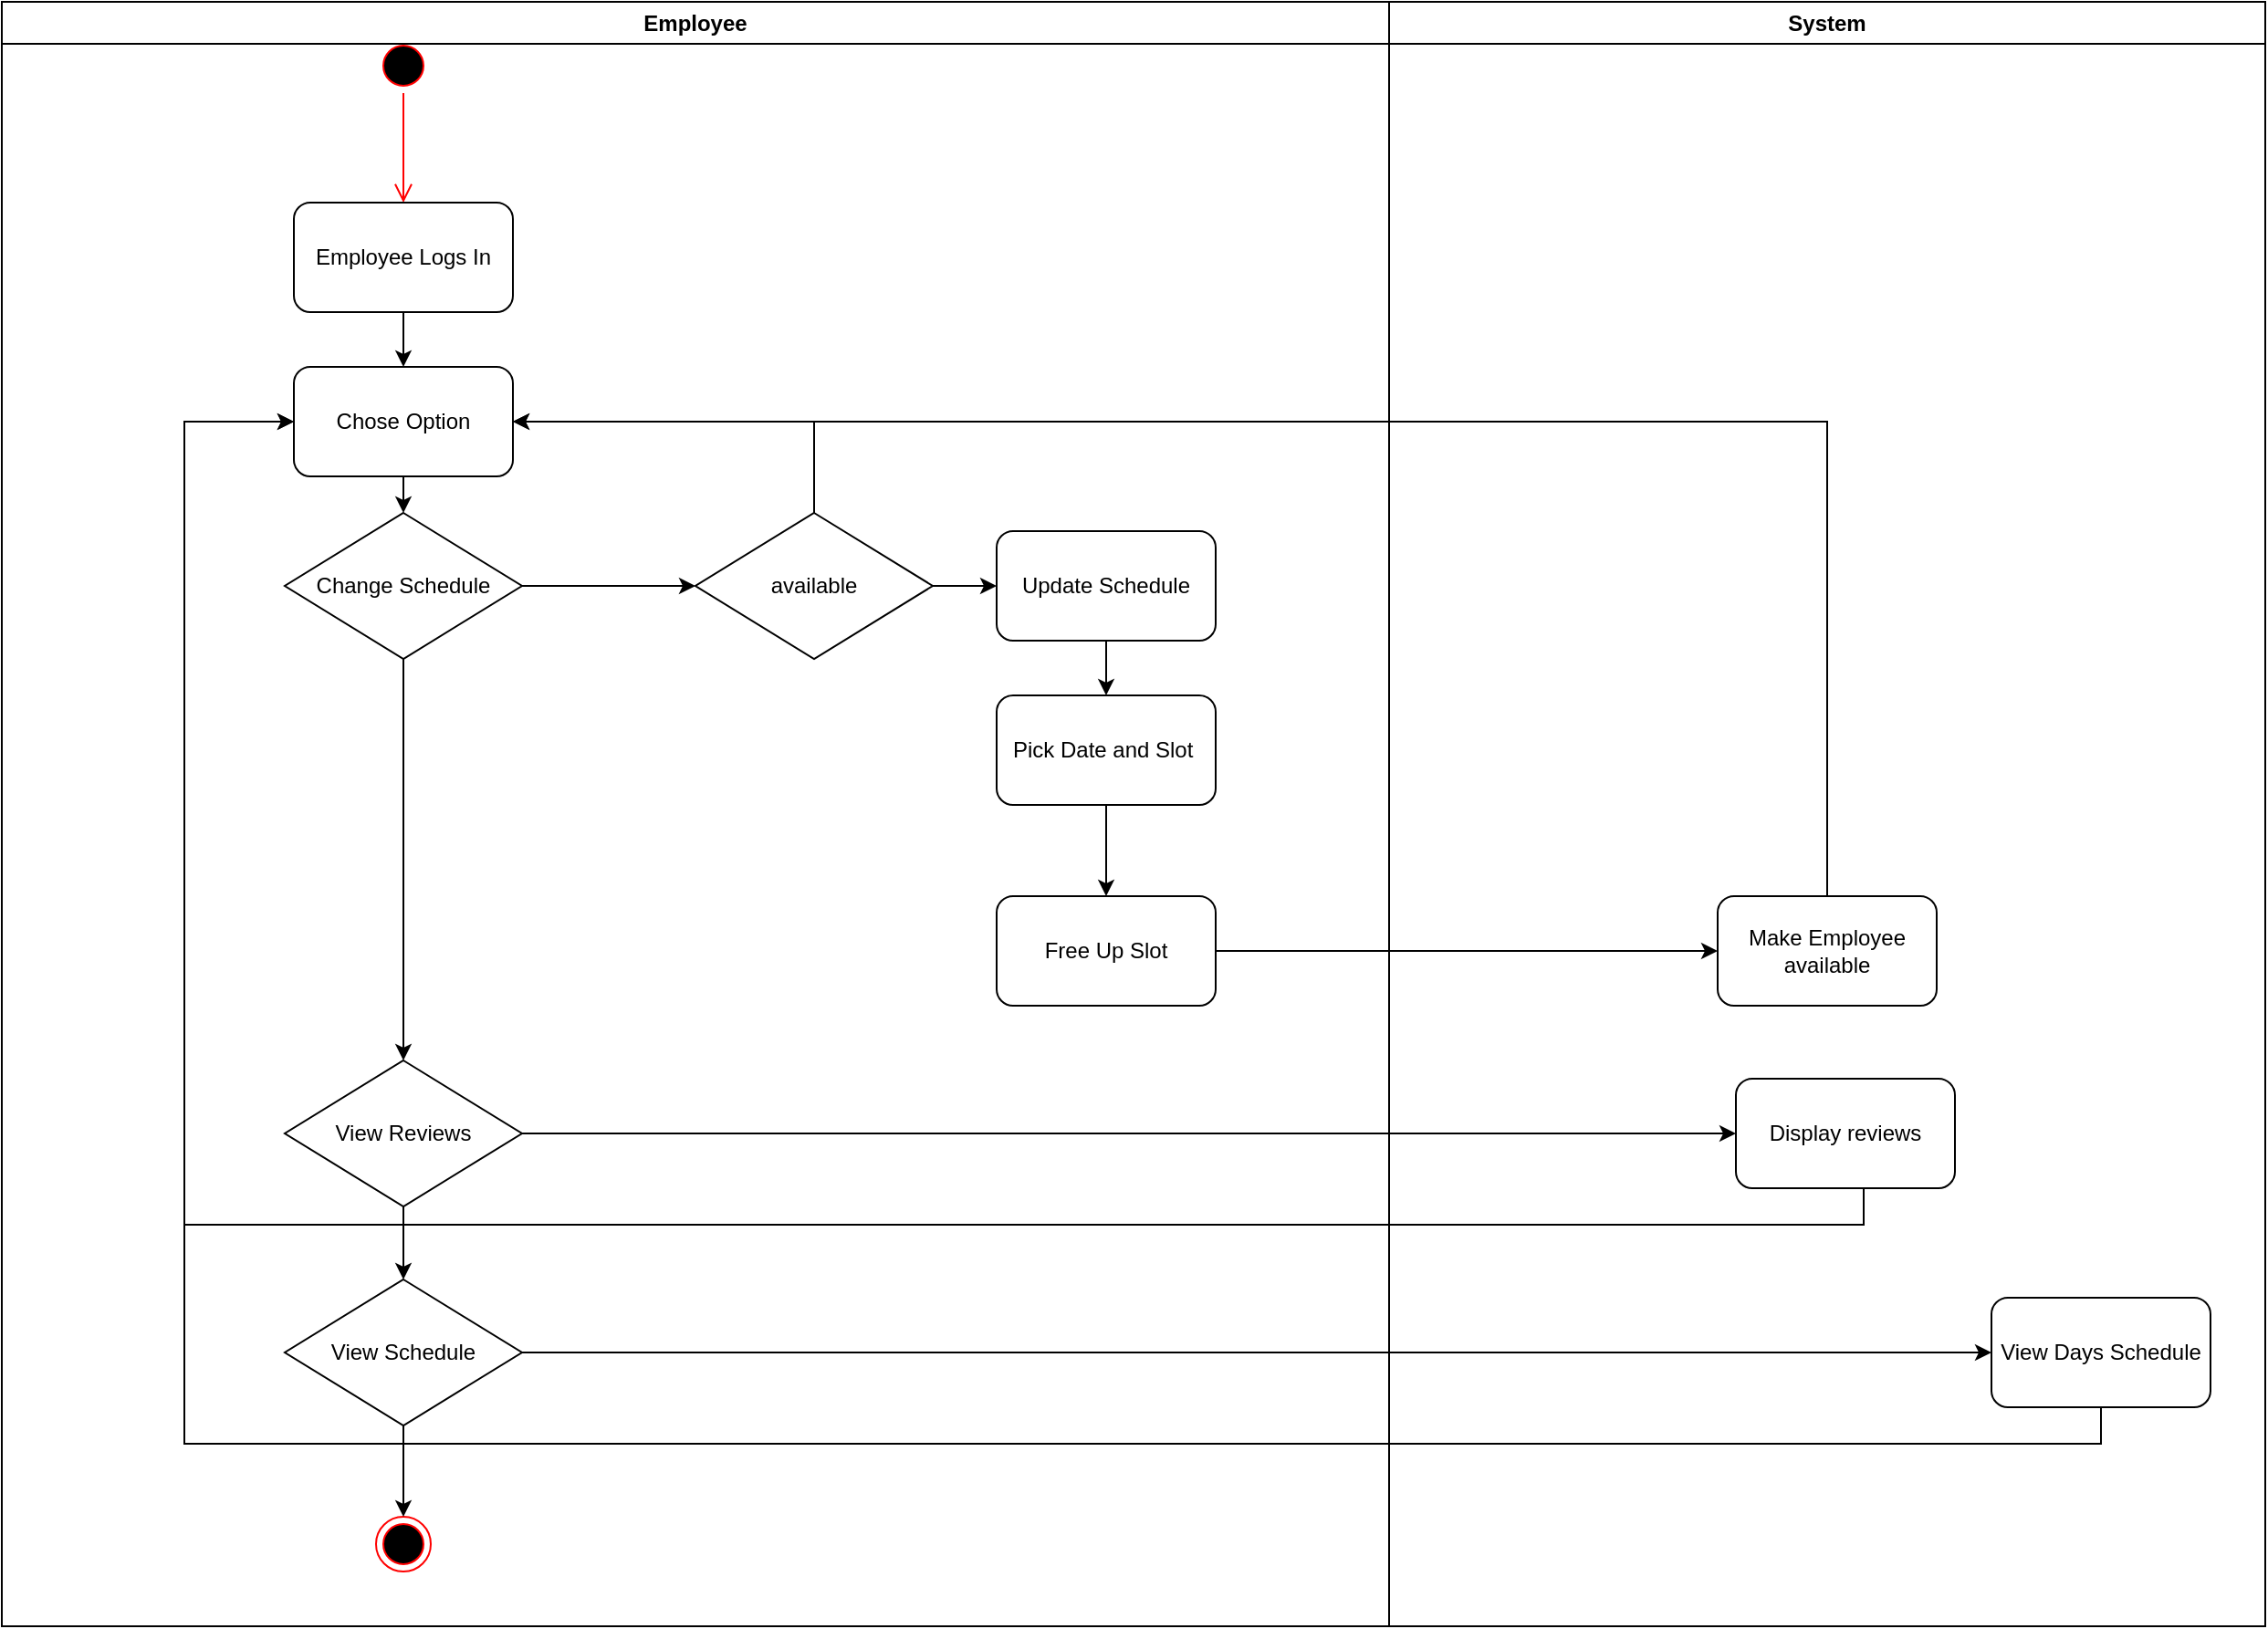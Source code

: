 <mxfile version="21.6.8" type="device">
  <diagram name="Page-1" id="S37iniYXUy1BviH34kEm">
    <mxGraphModel dx="1885" dy="1087" grid="1" gridSize="10" guides="1" tooltips="1" connect="1" arrows="1" fold="1" page="1" pageScale="1" pageWidth="1600" pageHeight="900" math="0" shadow="0">
      <root>
        <mxCell id="0" />
        <mxCell id="1" parent="0" />
        <mxCell id="lhG8N8zYgyRROEg8lGwg-1" value="" style="ellipse;html=1;shape=startState;fillColor=#000000;strokeColor=#ff0000;" vertex="1" parent="1">
          <mxGeometry x="245" y="20" width="30" height="30" as="geometry" />
        </mxCell>
        <mxCell id="lhG8N8zYgyRROEg8lGwg-2" value="" style="edgeStyle=orthogonalEdgeStyle;html=1;verticalAlign=bottom;endArrow=open;endSize=8;strokeColor=#ff0000;rounded=0;" edge="1" source="lhG8N8zYgyRROEg8lGwg-1" parent="1">
          <mxGeometry relative="1" as="geometry">
            <mxPoint x="260" y="110" as="targetPoint" />
          </mxGeometry>
        </mxCell>
        <mxCell id="lhG8N8zYgyRROEg8lGwg-3" value="" style="ellipse;html=1;shape=endState;fillColor=#000000;strokeColor=#ff0000;" vertex="1" parent="1">
          <mxGeometry x="245" y="830" width="30" height="30" as="geometry" />
        </mxCell>
        <mxCell id="lhG8N8zYgyRROEg8lGwg-23" value="" style="edgeStyle=orthogonalEdgeStyle;rounded=0;orthogonalLoop=1;jettySize=auto;html=1;" edge="1" parent="1" source="lhG8N8zYgyRROEg8lGwg-4" target="lhG8N8zYgyRROEg8lGwg-22">
          <mxGeometry relative="1" as="geometry" />
        </mxCell>
        <mxCell id="lhG8N8zYgyRROEg8lGwg-4" value="Employee Logs In" style="rounded=1;whiteSpace=wrap;html=1;" vertex="1" parent="1">
          <mxGeometry x="200" y="110" width="120" height="60" as="geometry" />
        </mxCell>
        <mxCell id="lhG8N8zYgyRROEg8lGwg-43" style="edgeStyle=orthogonalEdgeStyle;rounded=0;orthogonalLoop=1;jettySize=auto;html=1;exitX=0.5;exitY=1;exitDx=0;exitDy=0;entryX=0;entryY=0.5;entryDx=0;entryDy=0;" edge="1" parent="1" source="lhG8N8zYgyRROEg8lGwg-5" target="lhG8N8zYgyRROEg8lGwg-22">
          <mxGeometry relative="1" as="geometry">
            <Array as="points">
              <mxPoint x="1190" y="790" />
              <mxPoint x="140" y="790" />
              <mxPoint x="140" y="230" />
            </Array>
          </mxGeometry>
        </mxCell>
        <mxCell id="lhG8N8zYgyRROEg8lGwg-5" value="View Days Schedule" style="rounded=1;whiteSpace=wrap;html=1;" vertex="1" parent="1">
          <mxGeometry x="1130" y="710" width="120" height="60" as="geometry" />
        </mxCell>
        <mxCell id="lhG8N8zYgyRROEg8lGwg-12" value="" style="edgeStyle=orthogonalEdgeStyle;rounded=0;orthogonalLoop=1;jettySize=auto;html=1;" edge="1" parent="1" source="lhG8N8zYgyRROEg8lGwg-9" target="lhG8N8zYgyRROEg8lGwg-11">
          <mxGeometry relative="1" as="geometry" />
        </mxCell>
        <mxCell id="lhG8N8zYgyRROEg8lGwg-9" value="Update Schedule" style="rounded=1;whiteSpace=wrap;html=1;" vertex="1" parent="1">
          <mxGeometry x="585" y="290" width="120" height="60" as="geometry" />
        </mxCell>
        <mxCell id="lhG8N8zYgyRROEg8lGwg-37" style="edgeStyle=orthogonalEdgeStyle;rounded=0;orthogonalLoop=1;jettySize=auto;html=1;exitX=1;exitY=0.5;exitDx=0;exitDy=0;" edge="1" parent="1" source="lhG8N8zYgyRROEg8lGwg-10" target="lhG8N8zYgyRROEg8lGwg-9">
          <mxGeometry relative="1" as="geometry" />
        </mxCell>
        <mxCell id="lhG8N8zYgyRROEg8lGwg-39" style="edgeStyle=orthogonalEdgeStyle;rounded=0;orthogonalLoop=1;jettySize=auto;html=1;exitX=0.5;exitY=0;exitDx=0;exitDy=0;entryX=1;entryY=0.5;entryDx=0;entryDy=0;" edge="1" parent="1" source="lhG8N8zYgyRROEg8lGwg-10" target="lhG8N8zYgyRROEg8lGwg-22">
          <mxGeometry relative="1" as="geometry" />
        </mxCell>
        <mxCell id="lhG8N8zYgyRROEg8lGwg-10" value="available" style="rhombus;whiteSpace=wrap;html=1;" vertex="1" parent="1">
          <mxGeometry x="420" y="280" width="130" height="80" as="geometry" />
        </mxCell>
        <mxCell id="lhG8N8zYgyRROEg8lGwg-38" style="edgeStyle=orthogonalEdgeStyle;rounded=0;orthogonalLoop=1;jettySize=auto;html=1;exitX=0.5;exitY=1;exitDx=0;exitDy=0;entryX=0.5;entryY=0;entryDx=0;entryDy=0;" edge="1" parent="1" source="lhG8N8zYgyRROEg8lGwg-11" target="lhG8N8zYgyRROEg8lGwg-16">
          <mxGeometry relative="1" as="geometry" />
        </mxCell>
        <mxCell id="lhG8N8zYgyRROEg8lGwg-11" value="Pick Date and Slot&amp;nbsp;" style="rounded=1;whiteSpace=wrap;html=1;" vertex="1" parent="1">
          <mxGeometry x="585" y="380" width="120" height="60" as="geometry" />
        </mxCell>
        <mxCell id="lhG8N8zYgyRROEg8lGwg-45" style="edgeStyle=orthogonalEdgeStyle;rounded=0;orthogonalLoop=1;jettySize=auto;html=1;exitX=0.5;exitY=0;exitDx=0;exitDy=0;entryX=1;entryY=0.5;entryDx=0;entryDy=0;" edge="1" parent="1" source="lhG8N8zYgyRROEg8lGwg-15" target="lhG8N8zYgyRROEg8lGwg-22">
          <mxGeometry relative="1" as="geometry" />
        </mxCell>
        <mxCell id="lhG8N8zYgyRROEg8lGwg-15" value="Make Employee available" style="rounded=1;whiteSpace=wrap;html=1;" vertex="1" parent="1">
          <mxGeometry x="980" y="490" width="120" height="60" as="geometry" />
        </mxCell>
        <mxCell id="lhG8N8zYgyRROEg8lGwg-35" style="edgeStyle=orthogonalEdgeStyle;rounded=0;orthogonalLoop=1;jettySize=auto;html=1;exitX=1;exitY=0.5;exitDx=0;exitDy=0;entryX=0;entryY=0.5;entryDx=0;entryDy=0;" edge="1" parent="1" source="lhG8N8zYgyRROEg8lGwg-16" target="lhG8N8zYgyRROEg8lGwg-15">
          <mxGeometry relative="1" as="geometry" />
        </mxCell>
        <mxCell id="lhG8N8zYgyRROEg8lGwg-16" value="Free Up Slot" style="rounded=1;whiteSpace=wrap;html=1;" vertex="1" parent="1">
          <mxGeometry x="585" y="490" width="120" height="60" as="geometry" />
        </mxCell>
        <mxCell id="lhG8N8zYgyRROEg8lGwg-25" style="edgeStyle=orthogonalEdgeStyle;rounded=0;orthogonalLoop=1;jettySize=auto;html=1;exitX=0.5;exitY=1;exitDx=0;exitDy=0;entryX=0.5;entryY=0;entryDx=0;entryDy=0;" edge="1" parent="1" source="lhG8N8zYgyRROEg8lGwg-22" target="lhG8N8zYgyRROEg8lGwg-24">
          <mxGeometry relative="1" as="geometry" />
        </mxCell>
        <mxCell id="lhG8N8zYgyRROEg8lGwg-22" value="Chose Option" style="rounded=1;whiteSpace=wrap;html=1;" vertex="1" parent="1">
          <mxGeometry x="200" y="200" width="120" height="60" as="geometry" />
        </mxCell>
        <mxCell id="lhG8N8zYgyRROEg8lGwg-30" value="" style="edgeStyle=orthogonalEdgeStyle;rounded=0;orthogonalLoop=1;jettySize=auto;html=1;" edge="1" parent="1" source="lhG8N8zYgyRROEg8lGwg-24" target="lhG8N8zYgyRROEg8lGwg-29">
          <mxGeometry relative="1" as="geometry" />
        </mxCell>
        <mxCell id="lhG8N8zYgyRROEg8lGwg-36" style="edgeStyle=orthogonalEdgeStyle;rounded=0;orthogonalLoop=1;jettySize=auto;html=1;exitX=1;exitY=0.5;exitDx=0;exitDy=0;entryX=0;entryY=0.5;entryDx=0;entryDy=0;" edge="1" parent="1" source="lhG8N8zYgyRROEg8lGwg-24" target="lhG8N8zYgyRROEg8lGwg-10">
          <mxGeometry relative="1" as="geometry" />
        </mxCell>
        <mxCell id="lhG8N8zYgyRROEg8lGwg-24" value="Change Schedule" style="rhombus;whiteSpace=wrap;html=1;" vertex="1" parent="1">
          <mxGeometry x="195" y="280" width="130" height="80" as="geometry" />
        </mxCell>
        <mxCell id="lhG8N8zYgyRROEg8lGwg-31" style="edgeStyle=orthogonalEdgeStyle;rounded=0;orthogonalLoop=1;jettySize=auto;html=1;entryX=0;entryY=0.5;entryDx=0;entryDy=0;" edge="1" parent="1" source="lhG8N8zYgyRROEg8lGwg-29" target="lhG8N8zYgyRROEg8lGwg-32">
          <mxGeometry relative="1" as="geometry">
            <mxPoint x="1140" y="660" as="targetPoint" />
            <Array as="points">
              <mxPoint x="980" y="620" />
            </Array>
          </mxGeometry>
        </mxCell>
        <mxCell id="lhG8N8zYgyRROEg8lGwg-41" style="edgeStyle=orthogonalEdgeStyle;rounded=0;orthogonalLoop=1;jettySize=auto;html=1;exitX=0.5;exitY=1;exitDx=0;exitDy=0;entryX=0.5;entryY=0;entryDx=0;entryDy=0;" edge="1" parent="1" source="lhG8N8zYgyRROEg8lGwg-29" target="lhG8N8zYgyRROEg8lGwg-33">
          <mxGeometry relative="1" as="geometry" />
        </mxCell>
        <mxCell id="lhG8N8zYgyRROEg8lGwg-29" value="View Reviews" style="rhombus;whiteSpace=wrap;html=1;" vertex="1" parent="1">
          <mxGeometry x="195" y="580" width="130" height="80" as="geometry" />
        </mxCell>
        <mxCell id="lhG8N8zYgyRROEg8lGwg-44" style="edgeStyle=orthogonalEdgeStyle;rounded=0;orthogonalLoop=1;jettySize=auto;html=1;entryX=0;entryY=0.5;entryDx=0;entryDy=0;exitX=0.5;exitY=1;exitDx=0;exitDy=0;" edge="1" parent="1" source="lhG8N8zYgyRROEg8lGwg-32" target="lhG8N8zYgyRROEg8lGwg-22">
          <mxGeometry relative="1" as="geometry">
            <mxPoint x="1060" y="660" as="sourcePoint" />
            <Array as="points">
              <mxPoint x="1060" y="670" />
              <mxPoint x="140" y="670" />
              <mxPoint x="140" y="230" />
            </Array>
          </mxGeometry>
        </mxCell>
        <mxCell id="lhG8N8zYgyRROEg8lGwg-32" value="Display reviews" style="rounded=1;whiteSpace=wrap;html=1;" vertex="1" parent="1">
          <mxGeometry x="990" y="590" width="120" height="60" as="geometry" />
        </mxCell>
        <mxCell id="lhG8N8zYgyRROEg8lGwg-40" style="edgeStyle=orthogonalEdgeStyle;rounded=0;orthogonalLoop=1;jettySize=auto;html=1;exitX=1;exitY=0.5;exitDx=0;exitDy=0;" edge="1" parent="1" source="lhG8N8zYgyRROEg8lGwg-33" target="lhG8N8zYgyRROEg8lGwg-5">
          <mxGeometry relative="1" as="geometry" />
        </mxCell>
        <mxCell id="lhG8N8zYgyRROEg8lGwg-42" style="edgeStyle=orthogonalEdgeStyle;rounded=0;orthogonalLoop=1;jettySize=auto;html=1;exitX=0.5;exitY=1;exitDx=0;exitDy=0;entryX=0.5;entryY=0;entryDx=0;entryDy=0;" edge="1" parent="1" source="lhG8N8zYgyRROEg8lGwg-33" target="lhG8N8zYgyRROEg8lGwg-3">
          <mxGeometry relative="1" as="geometry" />
        </mxCell>
        <mxCell id="lhG8N8zYgyRROEg8lGwg-33" value="View Schedule" style="rhombus;whiteSpace=wrap;html=1;" vertex="1" parent="1">
          <mxGeometry x="195" y="700" width="130" height="80" as="geometry" />
        </mxCell>
        <mxCell id="lhG8N8zYgyRROEg8lGwg-46" value="Employee" style="swimlane;whiteSpace=wrap;html=1;" vertex="1" parent="1">
          <mxGeometry x="40" width="760" height="890" as="geometry" />
        </mxCell>
        <mxCell id="lhG8N8zYgyRROEg8lGwg-47" value="System" style="swimlane;whiteSpace=wrap;html=1;" vertex="1" parent="1">
          <mxGeometry x="800" width="480" height="890" as="geometry" />
        </mxCell>
      </root>
    </mxGraphModel>
  </diagram>
</mxfile>
